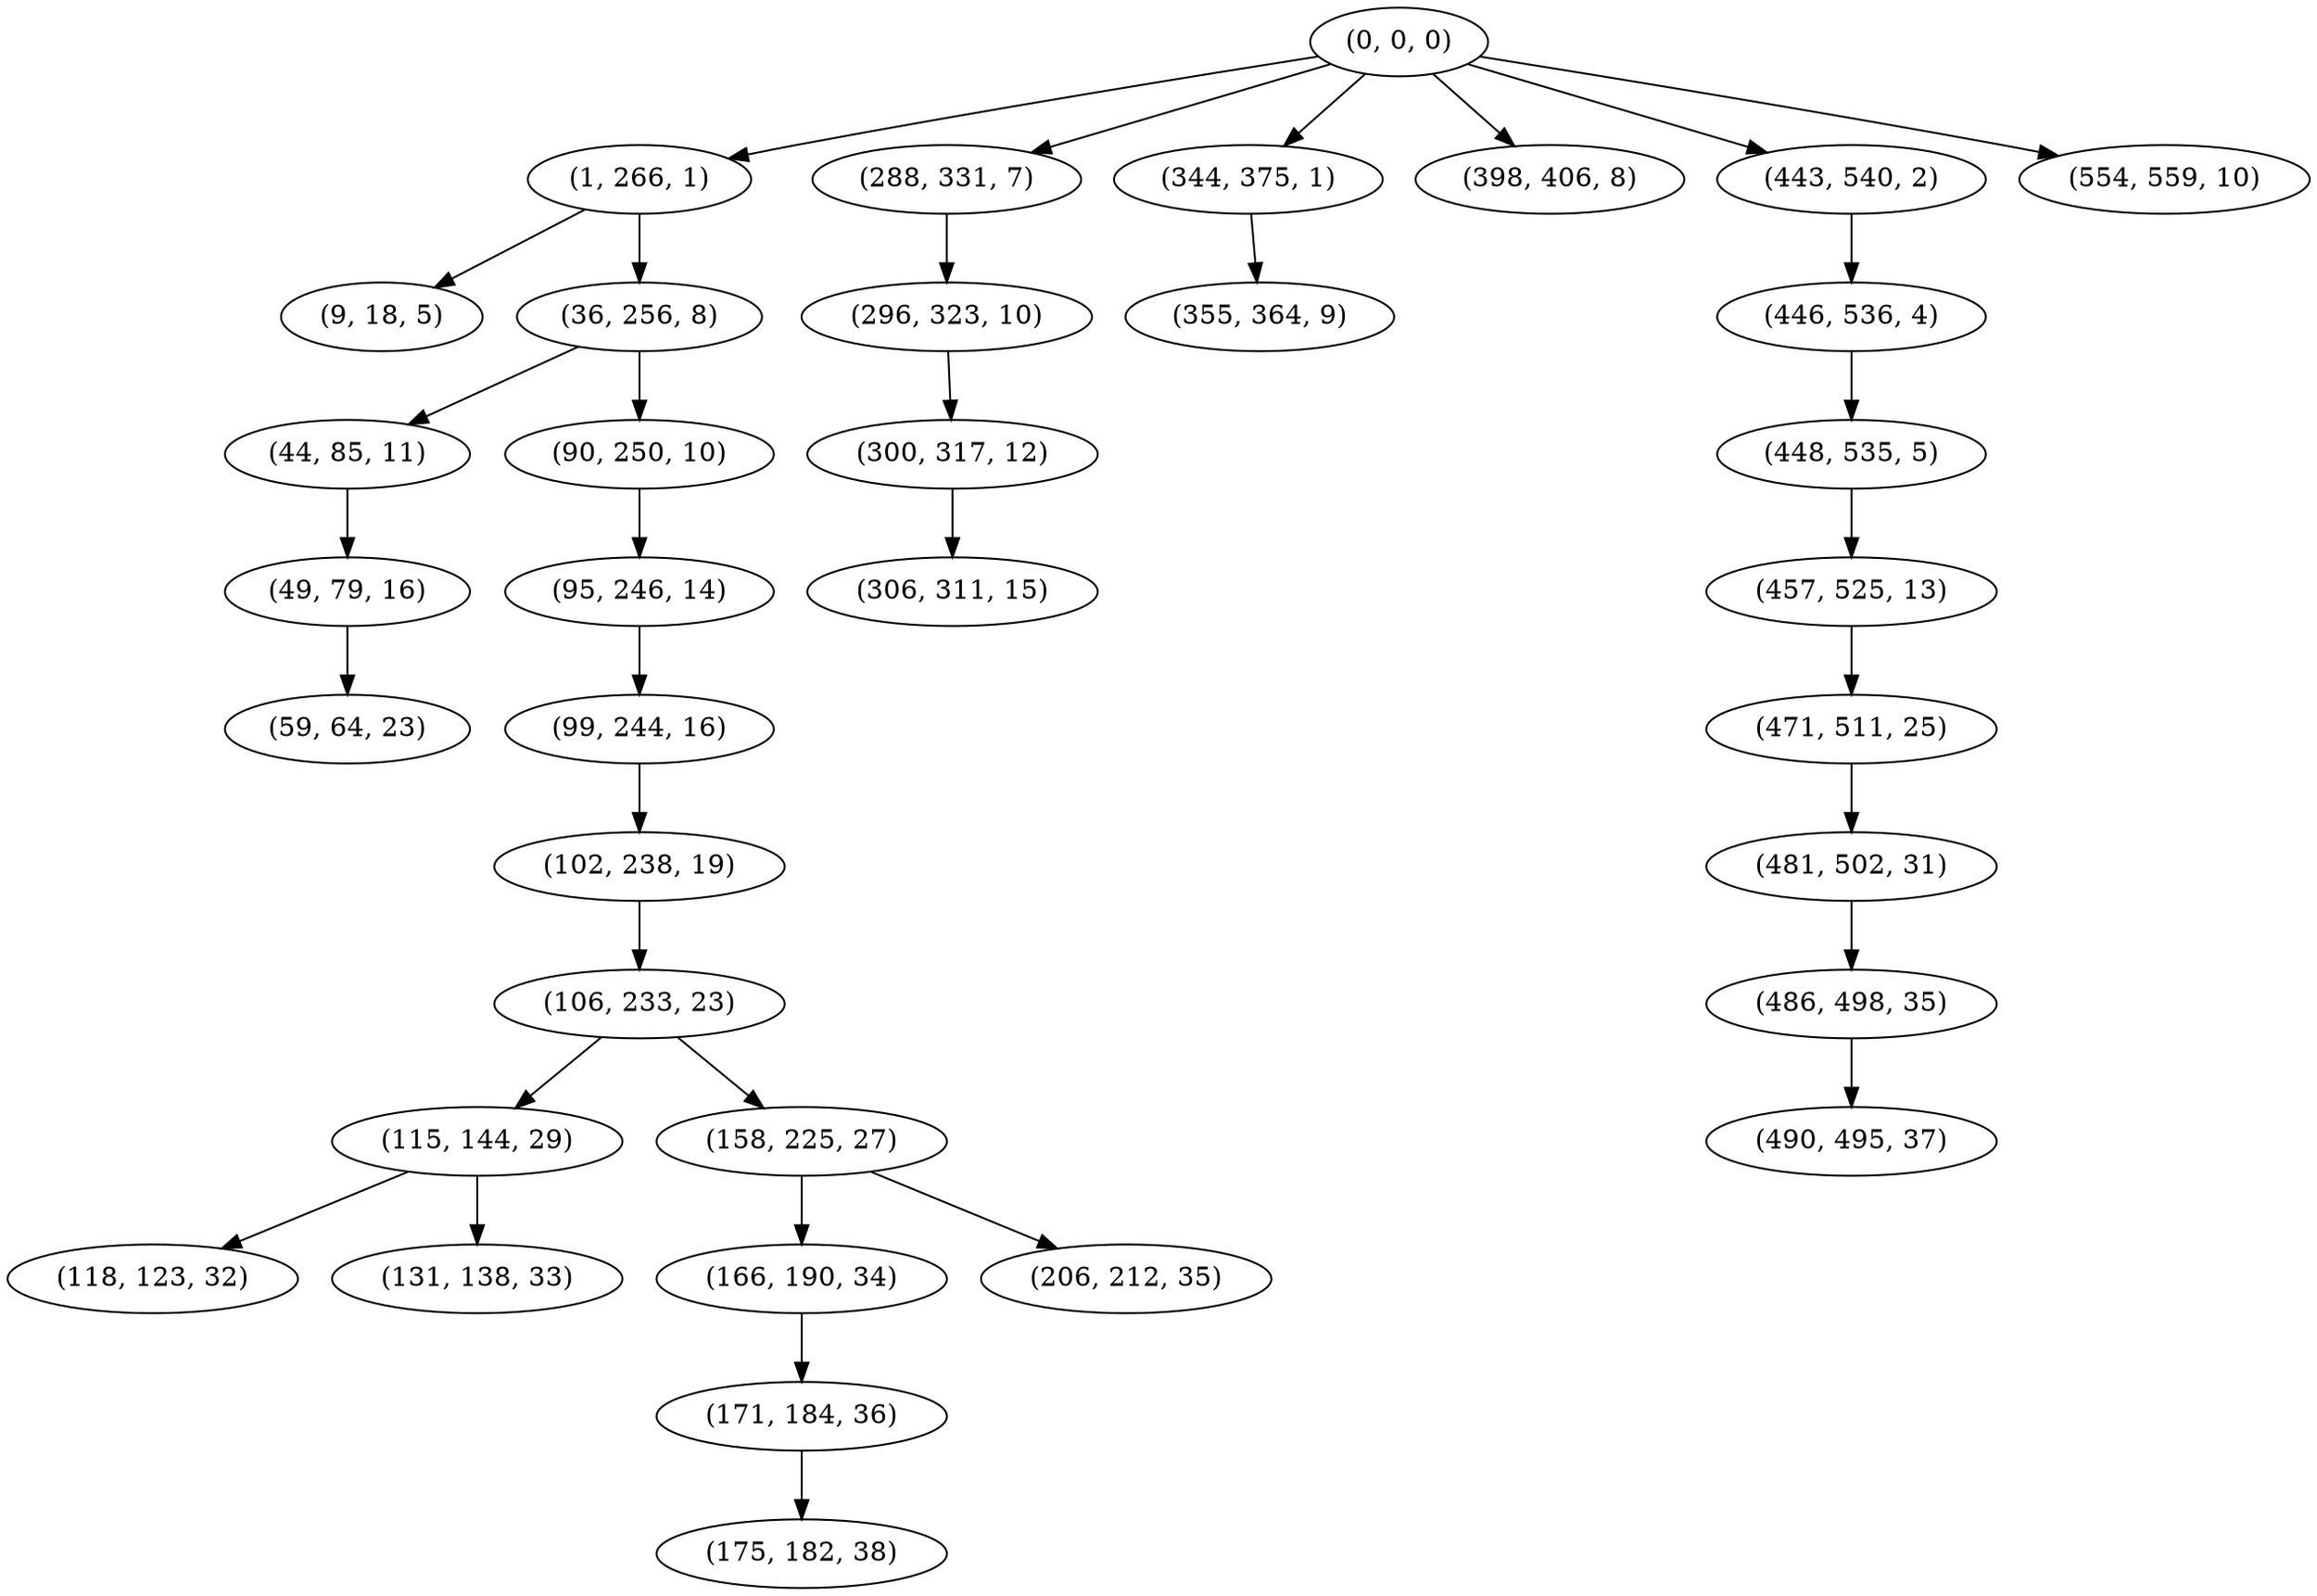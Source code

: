 digraph tree {
    "(0, 0, 0)";
    "(1, 266, 1)";
    "(9, 18, 5)";
    "(36, 256, 8)";
    "(44, 85, 11)";
    "(49, 79, 16)";
    "(59, 64, 23)";
    "(90, 250, 10)";
    "(95, 246, 14)";
    "(99, 244, 16)";
    "(102, 238, 19)";
    "(106, 233, 23)";
    "(115, 144, 29)";
    "(118, 123, 32)";
    "(131, 138, 33)";
    "(158, 225, 27)";
    "(166, 190, 34)";
    "(171, 184, 36)";
    "(175, 182, 38)";
    "(206, 212, 35)";
    "(288, 331, 7)";
    "(296, 323, 10)";
    "(300, 317, 12)";
    "(306, 311, 15)";
    "(344, 375, 1)";
    "(355, 364, 9)";
    "(398, 406, 8)";
    "(443, 540, 2)";
    "(446, 536, 4)";
    "(448, 535, 5)";
    "(457, 525, 13)";
    "(471, 511, 25)";
    "(481, 502, 31)";
    "(486, 498, 35)";
    "(490, 495, 37)";
    "(554, 559, 10)";
    "(0, 0, 0)" -> "(1, 266, 1)";
    "(0, 0, 0)" -> "(288, 331, 7)";
    "(0, 0, 0)" -> "(344, 375, 1)";
    "(0, 0, 0)" -> "(398, 406, 8)";
    "(0, 0, 0)" -> "(443, 540, 2)";
    "(0, 0, 0)" -> "(554, 559, 10)";
    "(1, 266, 1)" -> "(9, 18, 5)";
    "(1, 266, 1)" -> "(36, 256, 8)";
    "(36, 256, 8)" -> "(44, 85, 11)";
    "(36, 256, 8)" -> "(90, 250, 10)";
    "(44, 85, 11)" -> "(49, 79, 16)";
    "(49, 79, 16)" -> "(59, 64, 23)";
    "(90, 250, 10)" -> "(95, 246, 14)";
    "(95, 246, 14)" -> "(99, 244, 16)";
    "(99, 244, 16)" -> "(102, 238, 19)";
    "(102, 238, 19)" -> "(106, 233, 23)";
    "(106, 233, 23)" -> "(115, 144, 29)";
    "(106, 233, 23)" -> "(158, 225, 27)";
    "(115, 144, 29)" -> "(118, 123, 32)";
    "(115, 144, 29)" -> "(131, 138, 33)";
    "(158, 225, 27)" -> "(166, 190, 34)";
    "(158, 225, 27)" -> "(206, 212, 35)";
    "(166, 190, 34)" -> "(171, 184, 36)";
    "(171, 184, 36)" -> "(175, 182, 38)";
    "(288, 331, 7)" -> "(296, 323, 10)";
    "(296, 323, 10)" -> "(300, 317, 12)";
    "(300, 317, 12)" -> "(306, 311, 15)";
    "(344, 375, 1)" -> "(355, 364, 9)";
    "(443, 540, 2)" -> "(446, 536, 4)";
    "(446, 536, 4)" -> "(448, 535, 5)";
    "(448, 535, 5)" -> "(457, 525, 13)";
    "(457, 525, 13)" -> "(471, 511, 25)";
    "(471, 511, 25)" -> "(481, 502, 31)";
    "(481, 502, 31)" -> "(486, 498, 35)";
    "(486, 498, 35)" -> "(490, 495, 37)";
}
